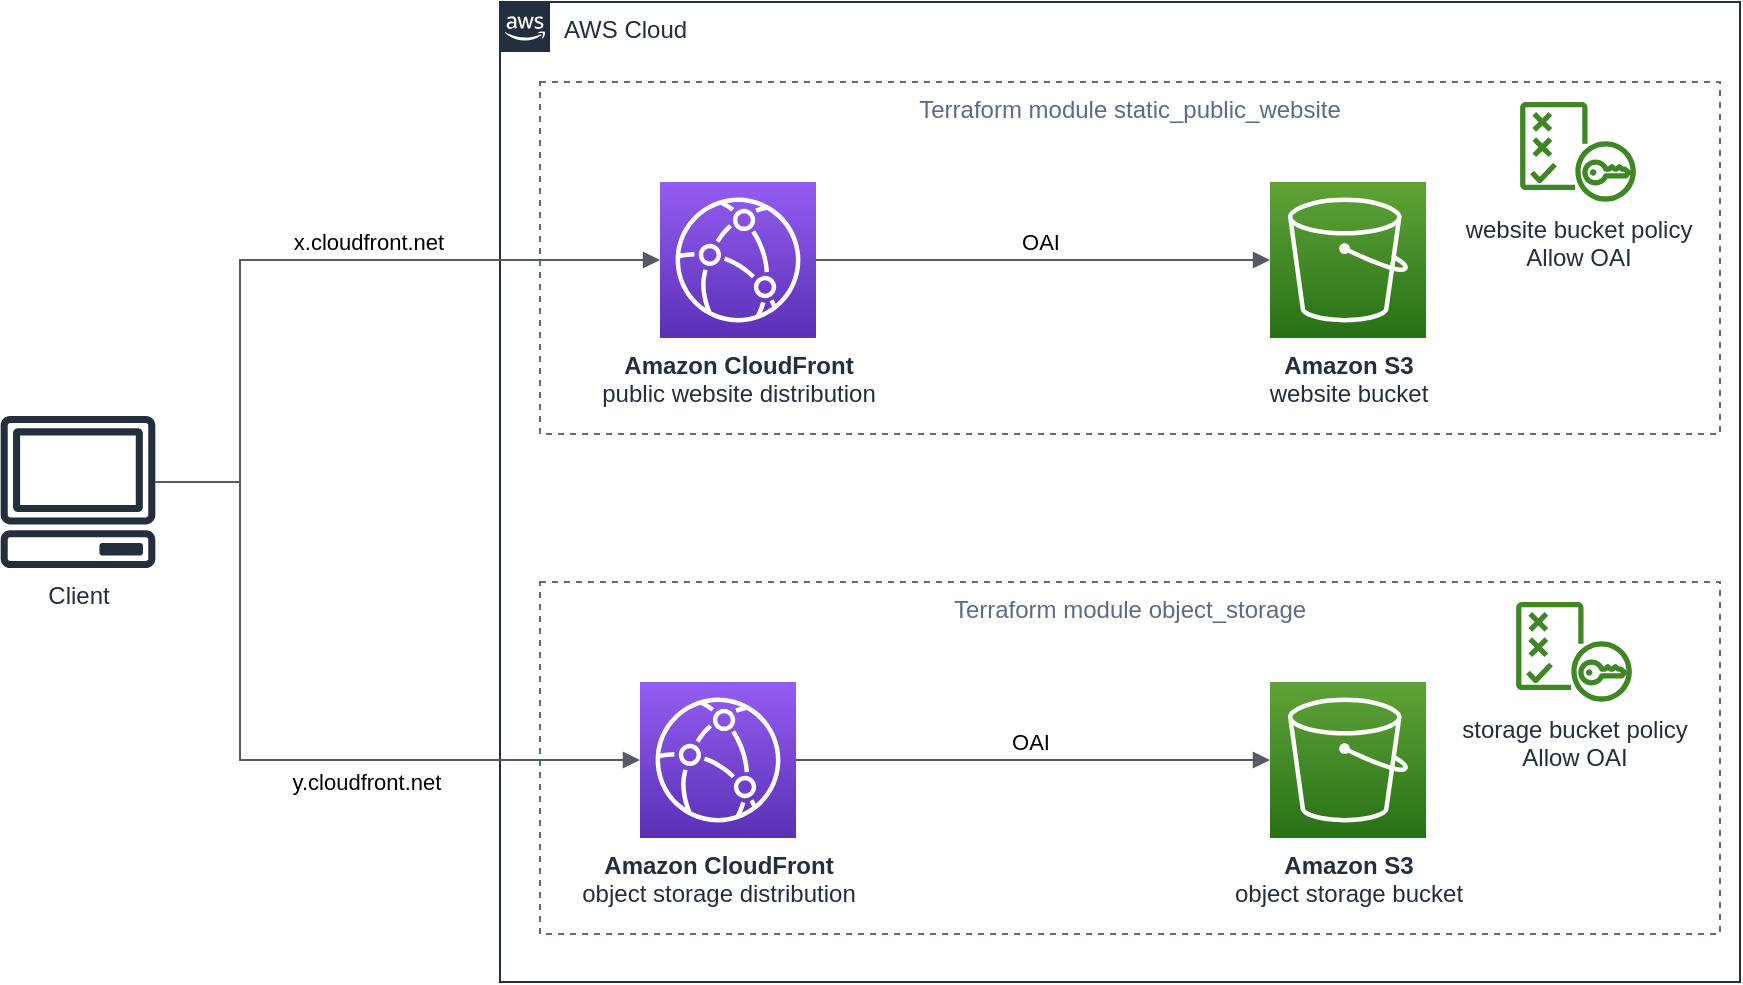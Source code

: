 <mxfile version="15.9.6" type="device"><diagram id="aR5jJSivCnYQWvgQH9sS" name="Page-1"><mxGraphModel dx="2315" dy="617" grid="1" gridSize="10" guides="1" tooltips="1" connect="1" arrows="1" fold="1" page="1" pageScale="1" pageWidth="1169" pageHeight="1654" math="0" shadow="0"><root><mxCell id="0"/><mxCell id="1" parent="0"/><mxCell id="-2BM8Su2gR5cwVRTn1pQ-16" value="AWS Cloud" style="points=[[0,0],[0.25,0],[0.5,0],[0.75,0],[1,0],[1,0.25],[1,0.5],[1,0.75],[1,1],[0.75,1],[0.5,1],[0.25,1],[0,1],[0,0.75],[0,0.5],[0,0.25]];outlineConnect=0;gradientColor=none;html=1;whiteSpace=wrap;fontSize=12;fontStyle=0;container=1;pointerEvents=0;collapsible=0;recursiveResize=0;shape=mxgraph.aws4.group;grIcon=mxgraph.aws4.group_aws_cloud_alt;strokeColor=#232F3E;fillColor=none;verticalAlign=top;align=left;spacingLeft=30;fontColor=#232F3E;dashed=0;" vertex="1" parent="1"><mxGeometry x="210" y="10" width="620" height="490" as="geometry"/></mxCell><mxCell id="-2BM8Su2gR5cwVRTn1pQ-18" value="Terraform module object_storage" style="fillColor=none;strokeColor=#5A6C86;dashed=1;verticalAlign=top;fontStyle=0;fontColor=#5A6C86;" vertex="1" parent="-2BM8Su2gR5cwVRTn1pQ-16"><mxGeometry x="20" y="290" width="590" height="176" as="geometry"/></mxCell><mxCell id="-2BM8Su2gR5cwVRTn1pQ-17" value="Terraform module static_public_website" style="fillColor=none;strokeColor=#5A6C86;dashed=1;verticalAlign=top;fontStyle=0;fontColor=#5A6C86;" vertex="1" parent="-2BM8Su2gR5cwVRTn1pQ-16"><mxGeometry x="20" y="40" width="590" height="176" as="geometry"/></mxCell><mxCell id="-2BM8Su2gR5cwVRTn1pQ-7" value="&lt;div&gt;storage bucket policy&lt;/div&gt;&lt;div&gt;Allow OAI&lt;br&gt;&lt;/div&gt;" style="sketch=0;outlineConnect=0;fontColor=#232F3E;gradientColor=none;fillColor=#3F8624;strokeColor=none;dashed=0;verticalLabelPosition=bottom;verticalAlign=top;align=center;html=1;fontSize=12;fontStyle=0;aspect=fixed;pointerEvents=1;shape=mxgraph.aws4.policy;" vertex="1" parent="-2BM8Su2gR5cwVRTn1pQ-16"><mxGeometry x="508" y="300" width="58" height="49.82" as="geometry"/></mxCell><mxCell id="-2BM8Su2gR5cwVRTn1pQ-1" value="&lt;div&gt;&lt;b&gt;Amazon CloudFront&lt;/b&gt;&lt;/div&gt;public website distribution" style="sketch=0;points=[[0,0,0],[0.25,0,0],[0.5,0,0],[0.75,0,0],[1,0,0],[0,1,0],[0.25,1,0],[0.5,1,0],[0.75,1,0],[1,1,0],[0,0.25,0],[0,0.5,0],[0,0.75,0],[1,0.25,0],[1,0.5,0],[1,0.75,0]];outlineConnect=0;fontColor=#232F3E;gradientColor=#945DF2;gradientDirection=north;fillColor=#5A30B5;strokeColor=#ffffff;dashed=0;verticalLabelPosition=bottom;verticalAlign=top;align=center;html=1;fontSize=12;fontStyle=0;aspect=fixed;shape=mxgraph.aws4.resourceIcon;resIcon=mxgraph.aws4.cloudfront;" vertex="1" parent="1"><mxGeometry x="290" y="100" width="78" height="78" as="geometry"/></mxCell><mxCell id="-2BM8Su2gR5cwVRTn1pQ-2" value="&lt;div&gt;&lt;b&gt;Amazon CloudFront&lt;/b&gt;&lt;/div&gt;object storage distribution" style="sketch=0;points=[[0,0,0],[0.25,0,0],[0.5,0,0],[0.75,0,0],[1,0,0],[0,1,0],[0.25,1,0],[0.5,1,0],[0.75,1,0],[1,1,0],[0,0.25,0],[0,0.5,0],[0,0.75,0],[1,0.25,0],[1,0.5,0],[1,0.75,0]];outlineConnect=0;fontColor=#232F3E;gradientColor=#945DF2;gradientDirection=north;fillColor=#5A30B5;strokeColor=#ffffff;dashed=0;verticalLabelPosition=bottom;verticalAlign=top;align=center;html=1;fontSize=12;fontStyle=0;aspect=fixed;shape=mxgraph.aws4.resourceIcon;resIcon=mxgraph.aws4.cloudfront;" vertex="1" parent="1"><mxGeometry x="280" y="350" width="78" height="78" as="geometry"/></mxCell><mxCell id="-2BM8Su2gR5cwVRTn1pQ-3" value="&lt;div&gt;&lt;b&gt;Amazon S3&lt;/b&gt;&lt;/div&gt;website bucket" style="sketch=0;points=[[0,0,0],[0.25,0,0],[0.5,0,0],[0.75,0,0],[1,0,0],[0,1,0],[0.25,1,0],[0.5,1,0],[0.75,1,0],[1,1,0],[0,0.25,0],[0,0.5,0],[0,0.75,0],[1,0.25,0],[1,0.5,0],[1,0.75,0]];outlineConnect=0;fontColor=#232F3E;gradientColor=#60A337;gradientDirection=north;fillColor=#277116;strokeColor=#ffffff;dashed=0;verticalLabelPosition=bottom;verticalAlign=top;align=center;html=1;fontSize=12;fontStyle=0;aspect=fixed;shape=mxgraph.aws4.resourceIcon;resIcon=mxgraph.aws4.s3;" vertex="1" parent="1"><mxGeometry x="595" y="100" width="78" height="78" as="geometry"/></mxCell><mxCell id="-2BM8Su2gR5cwVRTn1pQ-4" value="&lt;div&gt;&lt;b&gt;Amazon S3&lt;/b&gt;&lt;/div&gt;object storage bucket" style="sketch=0;points=[[0,0,0],[0.25,0,0],[0.5,0,0],[0.75,0,0],[1,0,0],[0,1,0],[0.25,1,0],[0.5,1,0],[0.75,1,0],[1,1,0],[0,0.25,0],[0,0.5,0],[0,0.75,0],[1,0.25,0],[1,0.5,0],[1,0.75,0]];outlineConnect=0;fontColor=#232F3E;gradientColor=#60A337;gradientDirection=north;fillColor=#277116;strokeColor=#ffffff;dashed=0;verticalLabelPosition=bottom;verticalAlign=top;align=center;html=1;fontSize=12;fontStyle=0;aspect=fixed;shape=mxgraph.aws4.resourceIcon;resIcon=mxgraph.aws4.s3;" vertex="1" parent="1"><mxGeometry x="595" y="350" width="78" height="78" as="geometry"/></mxCell><mxCell id="-2BM8Su2gR5cwVRTn1pQ-5" value="Client" style="sketch=0;outlineConnect=0;fontColor=#232F3E;gradientColor=none;fillColor=#232F3D;strokeColor=none;dashed=0;verticalLabelPosition=bottom;verticalAlign=top;align=center;html=1;fontSize=12;fontStyle=0;aspect=fixed;pointerEvents=1;shape=mxgraph.aws4.client;" vertex="1" parent="1"><mxGeometry x="-40" y="217" width="78" height="76" as="geometry"/></mxCell><mxCell id="-2BM8Su2gR5cwVRTn1pQ-6" value="&lt;div&gt;website bucket policy&lt;/div&gt;&lt;div&gt;Allow OAI&lt;br&gt;&lt;/div&gt;" style="sketch=0;outlineConnect=0;fontColor=#232F3E;gradientColor=none;fillColor=#3F8624;strokeColor=none;dashed=0;verticalLabelPosition=bottom;verticalAlign=top;align=center;html=1;fontSize=12;fontStyle=0;aspect=fixed;pointerEvents=1;shape=mxgraph.aws4.policy;" vertex="1" parent="1"><mxGeometry x="720" y="60" width="58" height="49.82" as="geometry"/></mxCell><mxCell id="-2BM8Su2gR5cwVRTn1pQ-8" value="" style="edgeStyle=orthogonalEdgeStyle;html=1;endArrow=block;elbow=vertical;startArrow=none;endFill=1;strokeColor=#545B64;rounded=0;entryX=0;entryY=0.5;entryDx=0;entryDy=0;entryPerimeter=0;" edge="1" parent="1" source="-2BM8Su2gR5cwVRTn1pQ-5" target="-2BM8Su2gR5cwVRTn1pQ-1"><mxGeometry width="100" relative="1" as="geometry"><mxPoint x="130" y="260" as="sourcePoint"/><mxPoint x="230" y="260" as="targetPoint"/><Array as="points"><mxPoint x="80" y="250"/><mxPoint x="80" y="139"/></Array></mxGeometry></mxCell><mxCell id="-2BM8Su2gR5cwVRTn1pQ-14" value="x.cloudfront.net" style="edgeLabel;html=1;align=center;verticalAlign=middle;resizable=0;points=[];" vertex="1" connectable="0" parent="-2BM8Su2gR5cwVRTn1pQ-8"><mxGeometry x="0.21" y="1" relative="1" as="geometry"><mxPoint x="-3" y="-8" as="offset"/></mxGeometry></mxCell><mxCell id="-2BM8Su2gR5cwVRTn1pQ-9" value="" style="edgeStyle=orthogonalEdgeStyle;html=1;endArrow=block;elbow=vertical;startArrow=none;endFill=1;strokeColor=#545B64;rounded=0;entryX=0;entryY=0.5;entryDx=0;entryDy=0;entryPerimeter=0;" edge="1" parent="1" source="-2BM8Su2gR5cwVRTn1pQ-5" target="-2BM8Su2gR5cwVRTn1pQ-2"><mxGeometry width="100" relative="1" as="geometry"><mxPoint x="107.665" y="322" as="sourcePoint"/><mxPoint x="290" y="229" as="targetPoint"/><Array as="points"><mxPoint x="80" y="250"/><mxPoint x="80" y="389"/></Array></mxGeometry></mxCell><mxCell id="-2BM8Su2gR5cwVRTn1pQ-15" value="y.cloudfront.net" style="edgeLabel;html=1;align=center;verticalAlign=middle;resizable=0;points=[];" vertex="1" connectable="0" parent="-2BM8Su2gR5cwVRTn1pQ-9"><mxGeometry x="0.421" y="-3" relative="1" as="geometry"><mxPoint x="-27" y="8" as="offset"/></mxGeometry></mxCell><mxCell id="-2BM8Su2gR5cwVRTn1pQ-10" value="" style="edgeStyle=orthogonalEdgeStyle;html=1;endArrow=block;elbow=vertical;startArrow=none;endFill=1;strokeColor=#545B64;rounded=0;exitX=1;exitY=0.5;exitDx=0;exitDy=0;exitPerimeter=0;entryX=0;entryY=0.5;entryDx=0;entryDy=0;entryPerimeter=0;" edge="1" parent="1" source="-2BM8Su2gR5cwVRTn1pQ-1" target="-2BM8Su2gR5cwVRTn1pQ-3"><mxGeometry width="100" relative="1" as="geometry"><mxPoint x="470" y="250" as="sourcePoint"/><mxPoint x="570" y="250" as="targetPoint"/></mxGeometry></mxCell><mxCell id="-2BM8Su2gR5cwVRTn1pQ-12" value="OAI" style="edgeLabel;html=1;align=center;verticalAlign=middle;resizable=0;points=[];" vertex="1" connectable="0" parent="-2BM8Su2gR5cwVRTn1pQ-10"><mxGeometry x="-0.242" relative="1" as="geometry"><mxPoint x="26" y="-9" as="offset"/></mxGeometry></mxCell><mxCell id="-2BM8Su2gR5cwVRTn1pQ-11" value="" style="edgeStyle=orthogonalEdgeStyle;html=1;endArrow=block;elbow=vertical;startArrow=none;endFill=1;strokeColor=#545B64;rounded=0;" edge="1" parent="1" source="-2BM8Su2gR5cwVRTn1pQ-2" target="-2BM8Su2gR5cwVRTn1pQ-4"><mxGeometry width="100" relative="1" as="geometry"><mxPoint x="390" y="360" as="sourcePoint"/><mxPoint x="490" y="360" as="targetPoint"/></mxGeometry></mxCell><mxCell id="-2BM8Su2gR5cwVRTn1pQ-13" value="OAI" style="edgeLabel;html=1;align=center;verticalAlign=middle;resizable=0;points=[];" vertex="1" connectable="0" parent="-2BM8Su2gR5cwVRTn1pQ-11"><mxGeometry x="-0.154" y="3" relative="1" as="geometry"><mxPoint x="16" y="-6" as="offset"/></mxGeometry></mxCell></root></mxGraphModel></diagram></mxfile>